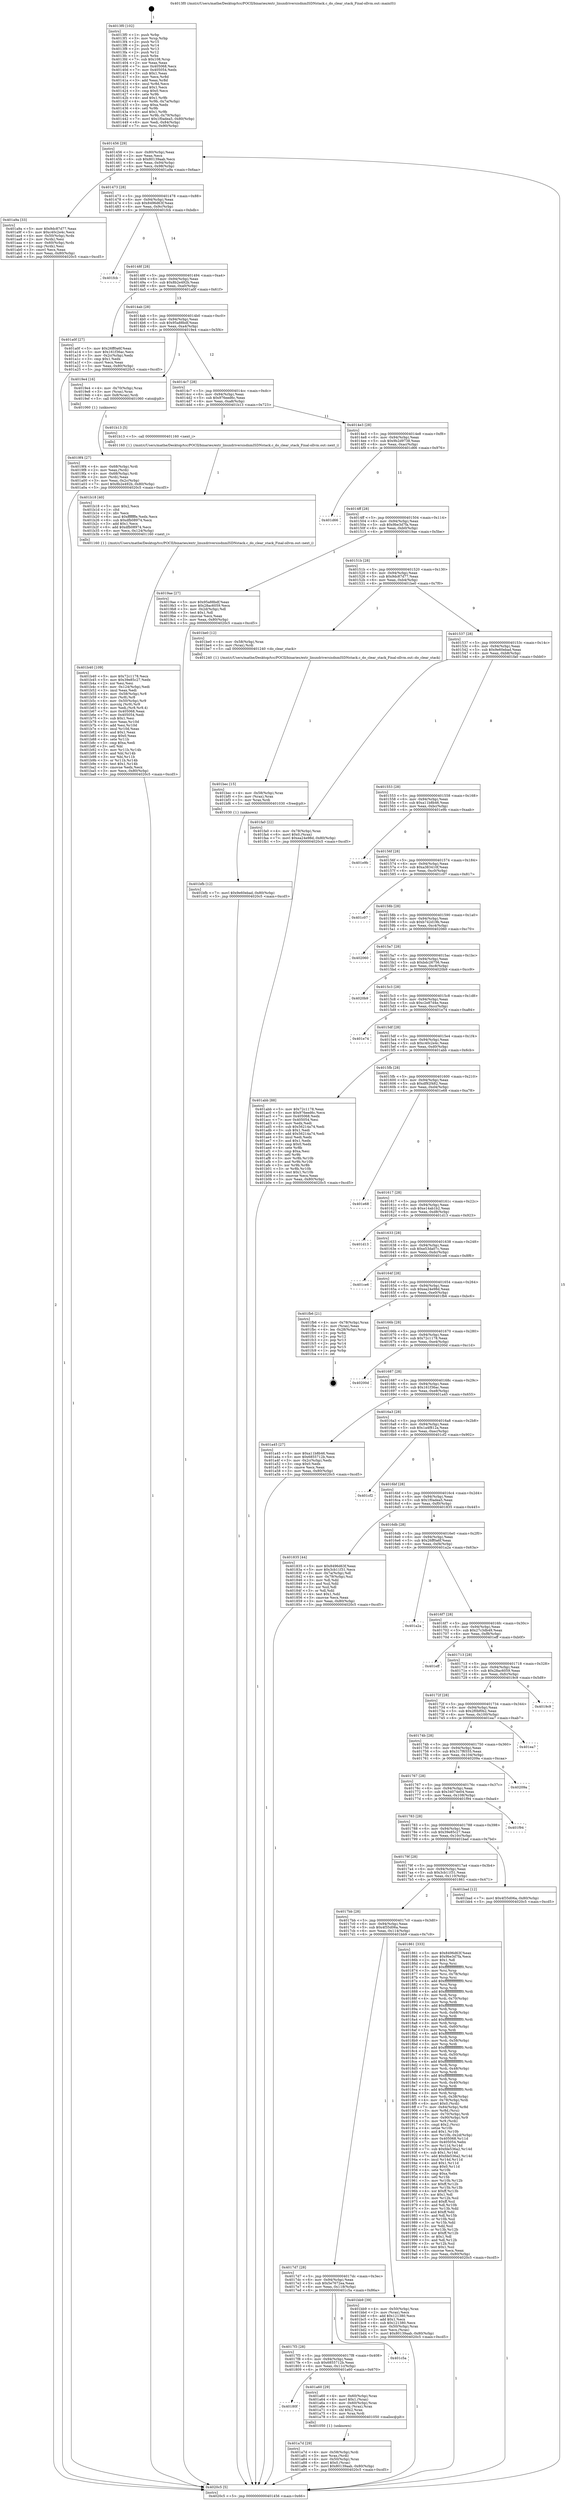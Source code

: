digraph "0x4013f0" {
  label = "0x4013f0 (/mnt/c/Users/mathe/Desktop/tcc/POCII/binaries/extr_linuxdriversisdnmISDNstack.c_do_clear_stack_Final-ollvm.out::main(0))"
  labelloc = "t"
  node[shape=record]

  Entry [label="",width=0.3,height=0.3,shape=circle,fillcolor=black,style=filled]
  "0x401456" [label="{
     0x401456 [29]\l
     | [instrs]\l
     &nbsp;&nbsp;0x401456 \<+3\>: mov -0x80(%rbp),%eax\l
     &nbsp;&nbsp;0x401459 \<+2\>: mov %eax,%ecx\l
     &nbsp;&nbsp;0x40145b \<+6\>: sub $0x80139aab,%ecx\l
     &nbsp;&nbsp;0x401461 \<+6\>: mov %eax,-0x94(%rbp)\l
     &nbsp;&nbsp;0x401467 \<+6\>: mov %ecx,-0x98(%rbp)\l
     &nbsp;&nbsp;0x40146d \<+6\>: je 0000000000401a9a \<main+0x6aa\>\l
  }"]
  "0x401a9a" [label="{
     0x401a9a [33]\l
     | [instrs]\l
     &nbsp;&nbsp;0x401a9a \<+5\>: mov $0x9dc87d77,%eax\l
     &nbsp;&nbsp;0x401a9f \<+5\>: mov $0xc40c2e4c,%ecx\l
     &nbsp;&nbsp;0x401aa4 \<+4\>: mov -0x50(%rbp),%rdx\l
     &nbsp;&nbsp;0x401aa8 \<+2\>: mov (%rdx),%esi\l
     &nbsp;&nbsp;0x401aaa \<+4\>: mov -0x60(%rbp),%rdx\l
     &nbsp;&nbsp;0x401aae \<+2\>: cmp (%rdx),%esi\l
     &nbsp;&nbsp;0x401ab0 \<+3\>: cmovl %ecx,%eax\l
     &nbsp;&nbsp;0x401ab3 \<+3\>: mov %eax,-0x80(%rbp)\l
     &nbsp;&nbsp;0x401ab6 \<+5\>: jmp 00000000004020c5 \<main+0xcd5\>\l
  }"]
  "0x401473" [label="{
     0x401473 [28]\l
     | [instrs]\l
     &nbsp;&nbsp;0x401473 \<+5\>: jmp 0000000000401478 \<main+0x88\>\l
     &nbsp;&nbsp;0x401478 \<+6\>: mov -0x94(%rbp),%eax\l
     &nbsp;&nbsp;0x40147e \<+5\>: sub $0x8496d63f,%eax\l
     &nbsp;&nbsp;0x401483 \<+6\>: mov %eax,-0x9c(%rbp)\l
     &nbsp;&nbsp;0x401489 \<+6\>: je 0000000000401fcb \<main+0xbdb\>\l
  }"]
  Exit [label="",width=0.3,height=0.3,shape=circle,fillcolor=black,style=filled,peripheries=2]
  "0x401fcb" [label="{
     0x401fcb\l
  }", style=dashed]
  "0x40148f" [label="{
     0x40148f [28]\l
     | [instrs]\l
     &nbsp;&nbsp;0x40148f \<+5\>: jmp 0000000000401494 \<main+0xa4\>\l
     &nbsp;&nbsp;0x401494 \<+6\>: mov -0x94(%rbp),%eax\l
     &nbsp;&nbsp;0x40149a \<+5\>: sub $0x8b2e492b,%eax\l
     &nbsp;&nbsp;0x40149f \<+6\>: mov %eax,-0xa0(%rbp)\l
     &nbsp;&nbsp;0x4014a5 \<+6\>: je 0000000000401a0f \<main+0x61f\>\l
  }"]
  "0x401bfb" [label="{
     0x401bfb [12]\l
     | [instrs]\l
     &nbsp;&nbsp;0x401bfb \<+7\>: movl $0x9e60ebad,-0x80(%rbp)\l
     &nbsp;&nbsp;0x401c02 \<+5\>: jmp 00000000004020c5 \<main+0xcd5\>\l
  }"]
  "0x401a0f" [label="{
     0x401a0f [27]\l
     | [instrs]\l
     &nbsp;&nbsp;0x401a0f \<+5\>: mov $0x26ff0a6f,%eax\l
     &nbsp;&nbsp;0x401a14 \<+5\>: mov $0x161f36ac,%ecx\l
     &nbsp;&nbsp;0x401a19 \<+3\>: mov -0x2c(%rbp),%edx\l
     &nbsp;&nbsp;0x401a1c \<+3\>: cmp $0x1,%edx\l
     &nbsp;&nbsp;0x401a1f \<+3\>: cmovl %ecx,%eax\l
     &nbsp;&nbsp;0x401a22 \<+3\>: mov %eax,-0x80(%rbp)\l
     &nbsp;&nbsp;0x401a25 \<+5\>: jmp 00000000004020c5 \<main+0xcd5\>\l
  }"]
  "0x4014ab" [label="{
     0x4014ab [28]\l
     | [instrs]\l
     &nbsp;&nbsp;0x4014ab \<+5\>: jmp 00000000004014b0 \<main+0xc0\>\l
     &nbsp;&nbsp;0x4014b0 \<+6\>: mov -0x94(%rbp),%eax\l
     &nbsp;&nbsp;0x4014b6 \<+5\>: sub $0x95a88bdf,%eax\l
     &nbsp;&nbsp;0x4014bb \<+6\>: mov %eax,-0xa4(%rbp)\l
     &nbsp;&nbsp;0x4014c1 \<+6\>: je 00000000004019e4 \<main+0x5f4\>\l
  }"]
  "0x401bec" [label="{
     0x401bec [15]\l
     | [instrs]\l
     &nbsp;&nbsp;0x401bec \<+4\>: mov -0x58(%rbp),%rax\l
     &nbsp;&nbsp;0x401bf0 \<+3\>: mov (%rax),%rax\l
     &nbsp;&nbsp;0x401bf3 \<+3\>: mov %rax,%rdi\l
     &nbsp;&nbsp;0x401bf6 \<+5\>: call 0000000000401030 \<free@plt\>\l
     | [calls]\l
     &nbsp;&nbsp;0x401030 \{1\} (unknown)\l
  }"]
  "0x4019e4" [label="{
     0x4019e4 [16]\l
     | [instrs]\l
     &nbsp;&nbsp;0x4019e4 \<+4\>: mov -0x70(%rbp),%rax\l
     &nbsp;&nbsp;0x4019e8 \<+3\>: mov (%rax),%rax\l
     &nbsp;&nbsp;0x4019eb \<+4\>: mov 0x8(%rax),%rdi\l
     &nbsp;&nbsp;0x4019ef \<+5\>: call 0000000000401060 \<atoi@plt\>\l
     | [calls]\l
     &nbsp;&nbsp;0x401060 \{1\} (unknown)\l
  }"]
  "0x4014c7" [label="{
     0x4014c7 [28]\l
     | [instrs]\l
     &nbsp;&nbsp;0x4014c7 \<+5\>: jmp 00000000004014cc \<main+0xdc\>\l
     &nbsp;&nbsp;0x4014cc \<+6\>: mov -0x94(%rbp),%eax\l
     &nbsp;&nbsp;0x4014d2 \<+5\>: sub $0x976eed6c,%eax\l
     &nbsp;&nbsp;0x4014d7 \<+6\>: mov %eax,-0xa8(%rbp)\l
     &nbsp;&nbsp;0x4014dd \<+6\>: je 0000000000401b13 \<main+0x723\>\l
  }"]
  "0x401b40" [label="{
     0x401b40 [109]\l
     | [instrs]\l
     &nbsp;&nbsp;0x401b40 \<+5\>: mov $0x72c1178,%ecx\l
     &nbsp;&nbsp;0x401b45 \<+5\>: mov $0x39e85c27,%edx\l
     &nbsp;&nbsp;0x401b4a \<+2\>: xor %esi,%esi\l
     &nbsp;&nbsp;0x401b4c \<+6\>: mov -0x124(%rbp),%edi\l
     &nbsp;&nbsp;0x401b52 \<+3\>: imul %eax,%edi\l
     &nbsp;&nbsp;0x401b55 \<+4\>: mov -0x58(%rbp),%r8\l
     &nbsp;&nbsp;0x401b59 \<+3\>: mov (%r8),%r8\l
     &nbsp;&nbsp;0x401b5c \<+4\>: mov -0x50(%rbp),%r9\l
     &nbsp;&nbsp;0x401b60 \<+3\>: movslq (%r9),%r9\l
     &nbsp;&nbsp;0x401b63 \<+4\>: mov %edi,(%r8,%r9,4)\l
     &nbsp;&nbsp;0x401b67 \<+7\>: mov 0x405068,%eax\l
     &nbsp;&nbsp;0x401b6e \<+7\>: mov 0x405054,%edi\l
     &nbsp;&nbsp;0x401b75 \<+3\>: sub $0x1,%esi\l
     &nbsp;&nbsp;0x401b78 \<+3\>: mov %eax,%r10d\l
     &nbsp;&nbsp;0x401b7b \<+3\>: add %esi,%r10d\l
     &nbsp;&nbsp;0x401b7e \<+4\>: imul %r10d,%eax\l
     &nbsp;&nbsp;0x401b82 \<+3\>: and $0x1,%eax\l
     &nbsp;&nbsp;0x401b85 \<+3\>: cmp $0x0,%eax\l
     &nbsp;&nbsp;0x401b88 \<+4\>: sete %r11b\l
     &nbsp;&nbsp;0x401b8c \<+3\>: cmp $0xa,%edi\l
     &nbsp;&nbsp;0x401b8f \<+3\>: setl %bl\l
     &nbsp;&nbsp;0x401b92 \<+3\>: mov %r11b,%r14b\l
     &nbsp;&nbsp;0x401b95 \<+3\>: and %bl,%r14b\l
     &nbsp;&nbsp;0x401b98 \<+3\>: xor %bl,%r11b\l
     &nbsp;&nbsp;0x401b9b \<+3\>: or %r11b,%r14b\l
     &nbsp;&nbsp;0x401b9e \<+4\>: test $0x1,%r14b\l
     &nbsp;&nbsp;0x401ba2 \<+3\>: cmovne %edx,%ecx\l
     &nbsp;&nbsp;0x401ba5 \<+3\>: mov %ecx,-0x80(%rbp)\l
     &nbsp;&nbsp;0x401ba8 \<+5\>: jmp 00000000004020c5 \<main+0xcd5\>\l
  }"]
  "0x401b13" [label="{
     0x401b13 [5]\l
     | [instrs]\l
     &nbsp;&nbsp;0x401b13 \<+5\>: call 0000000000401160 \<next_i\>\l
     | [calls]\l
     &nbsp;&nbsp;0x401160 \{1\} (/mnt/c/Users/mathe/Desktop/tcc/POCII/binaries/extr_linuxdriversisdnmISDNstack.c_do_clear_stack_Final-ollvm.out::next_i)\l
  }"]
  "0x4014e3" [label="{
     0x4014e3 [28]\l
     | [instrs]\l
     &nbsp;&nbsp;0x4014e3 \<+5\>: jmp 00000000004014e8 \<main+0xf8\>\l
     &nbsp;&nbsp;0x4014e8 \<+6\>: mov -0x94(%rbp),%eax\l
     &nbsp;&nbsp;0x4014ee \<+5\>: sub $0x9b2d9738,%eax\l
     &nbsp;&nbsp;0x4014f3 \<+6\>: mov %eax,-0xac(%rbp)\l
     &nbsp;&nbsp;0x4014f9 \<+6\>: je 0000000000401d66 \<main+0x976\>\l
  }"]
  "0x401b18" [label="{
     0x401b18 [40]\l
     | [instrs]\l
     &nbsp;&nbsp;0x401b18 \<+5\>: mov $0x2,%ecx\l
     &nbsp;&nbsp;0x401b1d \<+1\>: cltd\l
     &nbsp;&nbsp;0x401b1e \<+2\>: idiv %ecx\l
     &nbsp;&nbsp;0x401b20 \<+6\>: imul $0xfffffffe,%edx,%ecx\l
     &nbsp;&nbsp;0x401b26 \<+6\>: sub $0xdfb08974,%ecx\l
     &nbsp;&nbsp;0x401b2c \<+3\>: add $0x1,%ecx\l
     &nbsp;&nbsp;0x401b2f \<+6\>: add $0xdfb08974,%ecx\l
     &nbsp;&nbsp;0x401b35 \<+6\>: mov %ecx,-0x124(%rbp)\l
     &nbsp;&nbsp;0x401b3b \<+5\>: call 0000000000401160 \<next_i\>\l
     | [calls]\l
     &nbsp;&nbsp;0x401160 \{1\} (/mnt/c/Users/mathe/Desktop/tcc/POCII/binaries/extr_linuxdriversisdnmISDNstack.c_do_clear_stack_Final-ollvm.out::next_i)\l
  }"]
  "0x401d66" [label="{
     0x401d66\l
  }", style=dashed]
  "0x4014ff" [label="{
     0x4014ff [28]\l
     | [instrs]\l
     &nbsp;&nbsp;0x4014ff \<+5\>: jmp 0000000000401504 \<main+0x114\>\l
     &nbsp;&nbsp;0x401504 \<+6\>: mov -0x94(%rbp),%eax\l
     &nbsp;&nbsp;0x40150a \<+5\>: sub $0x9be3d7fa,%eax\l
     &nbsp;&nbsp;0x40150f \<+6\>: mov %eax,-0xb0(%rbp)\l
     &nbsp;&nbsp;0x401515 \<+6\>: je 00000000004019ae \<main+0x5be\>\l
  }"]
  "0x401a7d" [label="{
     0x401a7d [29]\l
     | [instrs]\l
     &nbsp;&nbsp;0x401a7d \<+4\>: mov -0x58(%rbp),%rdi\l
     &nbsp;&nbsp;0x401a81 \<+3\>: mov %rax,(%rdi)\l
     &nbsp;&nbsp;0x401a84 \<+4\>: mov -0x50(%rbp),%rax\l
     &nbsp;&nbsp;0x401a88 \<+6\>: movl $0x0,(%rax)\l
     &nbsp;&nbsp;0x401a8e \<+7\>: movl $0x80139aab,-0x80(%rbp)\l
     &nbsp;&nbsp;0x401a95 \<+5\>: jmp 00000000004020c5 \<main+0xcd5\>\l
  }"]
  "0x4019ae" [label="{
     0x4019ae [27]\l
     | [instrs]\l
     &nbsp;&nbsp;0x4019ae \<+5\>: mov $0x95a88bdf,%eax\l
     &nbsp;&nbsp;0x4019b3 \<+5\>: mov $0x28ac6059,%ecx\l
     &nbsp;&nbsp;0x4019b8 \<+3\>: mov -0x2d(%rbp),%dl\l
     &nbsp;&nbsp;0x4019bb \<+3\>: test $0x1,%dl\l
     &nbsp;&nbsp;0x4019be \<+3\>: cmovne %ecx,%eax\l
     &nbsp;&nbsp;0x4019c1 \<+3\>: mov %eax,-0x80(%rbp)\l
     &nbsp;&nbsp;0x4019c4 \<+5\>: jmp 00000000004020c5 \<main+0xcd5\>\l
  }"]
  "0x40151b" [label="{
     0x40151b [28]\l
     | [instrs]\l
     &nbsp;&nbsp;0x40151b \<+5\>: jmp 0000000000401520 \<main+0x130\>\l
     &nbsp;&nbsp;0x401520 \<+6\>: mov -0x94(%rbp),%eax\l
     &nbsp;&nbsp;0x401526 \<+5\>: sub $0x9dc87d77,%eax\l
     &nbsp;&nbsp;0x40152b \<+6\>: mov %eax,-0xb4(%rbp)\l
     &nbsp;&nbsp;0x401531 \<+6\>: je 0000000000401be0 \<main+0x7f0\>\l
  }"]
  "0x40180f" [label="{
     0x40180f\l
  }", style=dashed]
  "0x401be0" [label="{
     0x401be0 [12]\l
     | [instrs]\l
     &nbsp;&nbsp;0x401be0 \<+4\>: mov -0x58(%rbp),%rax\l
     &nbsp;&nbsp;0x401be4 \<+3\>: mov (%rax),%rdi\l
     &nbsp;&nbsp;0x401be7 \<+5\>: call 0000000000401240 \<do_clear_stack\>\l
     | [calls]\l
     &nbsp;&nbsp;0x401240 \{1\} (/mnt/c/Users/mathe/Desktop/tcc/POCII/binaries/extr_linuxdriversisdnmISDNstack.c_do_clear_stack_Final-ollvm.out::do_clear_stack)\l
  }"]
  "0x401537" [label="{
     0x401537 [28]\l
     | [instrs]\l
     &nbsp;&nbsp;0x401537 \<+5\>: jmp 000000000040153c \<main+0x14c\>\l
     &nbsp;&nbsp;0x40153c \<+6\>: mov -0x94(%rbp),%eax\l
     &nbsp;&nbsp;0x401542 \<+5\>: sub $0x9e60ebad,%eax\l
     &nbsp;&nbsp;0x401547 \<+6\>: mov %eax,-0xb8(%rbp)\l
     &nbsp;&nbsp;0x40154d \<+6\>: je 0000000000401fa0 \<main+0xbb0\>\l
  }"]
  "0x401a60" [label="{
     0x401a60 [29]\l
     | [instrs]\l
     &nbsp;&nbsp;0x401a60 \<+4\>: mov -0x60(%rbp),%rax\l
     &nbsp;&nbsp;0x401a64 \<+6\>: movl $0x1,(%rax)\l
     &nbsp;&nbsp;0x401a6a \<+4\>: mov -0x60(%rbp),%rax\l
     &nbsp;&nbsp;0x401a6e \<+3\>: movslq (%rax),%rax\l
     &nbsp;&nbsp;0x401a71 \<+4\>: shl $0x2,%rax\l
     &nbsp;&nbsp;0x401a75 \<+3\>: mov %rax,%rdi\l
     &nbsp;&nbsp;0x401a78 \<+5\>: call 0000000000401050 \<malloc@plt\>\l
     | [calls]\l
     &nbsp;&nbsp;0x401050 \{1\} (unknown)\l
  }"]
  "0x401fa0" [label="{
     0x401fa0 [22]\l
     | [instrs]\l
     &nbsp;&nbsp;0x401fa0 \<+4\>: mov -0x78(%rbp),%rax\l
     &nbsp;&nbsp;0x401fa4 \<+6\>: movl $0x0,(%rax)\l
     &nbsp;&nbsp;0x401faa \<+7\>: movl $0xea24e98d,-0x80(%rbp)\l
     &nbsp;&nbsp;0x401fb1 \<+5\>: jmp 00000000004020c5 \<main+0xcd5\>\l
  }"]
  "0x401553" [label="{
     0x401553 [28]\l
     | [instrs]\l
     &nbsp;&nbsp;0x401553 \<+5\>: jmp 0000000000401558 \<main+0x168\>\l
     &nbsp;&nbsp;0x401558 \<+6\>: mov -0x94(%rbp),%eax\l
     &nbsp;&nbsp;0x40155e \<+5\>: sub $0xa11b8b46,%eax\l
     &nbsp;&nbsp;0x401563 \<+6\>: mov %eax,-0xbc(%rbp)\l
     &nbsp;&nbsp;0x401569 \<+6\>: je 0000000000401e9b \<main+0xaab\>\l
  }"]
  "0x4017f3" [label="{
     0x4017f3 [28]\l
     | [instrs]\l
     &nbsp;&nbsp;0x4017f3 \<+5\>: jmp 00000000004017f8 \<main+0x408\>\l
     &nbsp;&nbsp;0x4017f8 \<+6\>: mov -0x94(%rbp),%eax\l
     &nbsp;&nbsp;0x4017fe \<+5\>: sub $0x6855712b,%eax\l
     &nbsp;&nbsp;0x401803 \<+6\>: mov %eax,-0x11c(%rbp)\l
     &nbsp;&nbsp;0x401809 \<+6\>: je 0000000000401a60 \<main+0x670\>\l
  }"]
  "0x401e9b" [label="{
     0x401e9b\l
  }", style=dashed]
  "0x40156f" [label="{
     0x40156f [28]\l
     | [instrs]\l
     &nbsp;&nbsp;0x40156f \<+5\>: jmp 0000000000401574 \<main+0x184\>\l
     &nbsp;&nbsp;0x401574 \<+6\>: mov -0x94(%rbp),%eax\l
     &nbsp;&nbsp;0x40157a \<+5\>: sub $0xa383410f,%eax\l
     &nbsp;&nbsp;0x40157f \<+6\>: mov %eax,-0xc0(%rbp)\l
     &nbsp;&nbsp;0x401585 \<+6\>: je 0000000000401c07 \<main+0x817\>\l
  }"]
  "0x401c5a" [label="{
     0x401c5a\l
  }", style=dashed]
  "0x401c07" [label="{
     0x401c07\l
  }", style=dashed]
  "0x40158b" [label="{
     0x40158b [28]\l
     | [instrs]\l
     &nbsp;&nbsp;0x40158b \<+5\>: jmp 0000000000401590 \<main+0x1a0\>\l
     &nbsp;&nbsp;0x401590 \<+6\>: mov -0x94(%rbp),%eax\l
     &nbsp;&nbsp;0x401596 \<+5\>: sub $0xb742d19b,%eax\l
     &nbsp;&nbsp;0x40159b \<+6\>: mov %eax,-0xc4(%rbp)\l
     &nbsp;&nbsp;0x4015a1 \<+6\>: je 0000000000402060 \<main+0xc70\>\l
  }"]
  "0x4017d7" [label="{
     0x4017d7 [28]\l
     | [instrs]\l
     &nbsp;&nbsp;0x4017d7 \<+5\>: jmp 00000000004017dc \<main+0x3ec\>\l
     &nbsp;&nbsp;0x4017dc \<+6\>: mov -0x94(%rbp),%eax\l
     &nbsp;&nbsp;0x4017e2 \<+5\>: sub $0x5e7672ea,%eax\l
     &nbsp;&nbsp;0x4017e7 \<+6\>: mov %eax,-0x118(%rbp)\l
     &nbsp;&nbsp;0x4017ed \<+6\>: je 0000000000401c5a \<main+0x86a\>\l
  }"]
  "0x402060" [label="{
     0x402060\l
  }", style=dashed]
  "0x4015a7" [label="{
     0x4015a7 [28]\l
     | [instrs]\l
     &nbsp;&nbsp;0x4015a7 \<+5\>: jmp 00000000004015ac \<main+0x1bc\>\l
     &nbsp;&nbsp;0x4015ac \<+6\>: mov -0x94(%rbp),%eax\l
     &nbsp;&nbsp;0x4015b2 \<+5\>: sub $0xbdc26756,%eax\l
     &nbsp;&nbsp;0x4015b7 \<+6\>: mov %eax,-0xc8(%rbp)\l
     &nbsp;&nbsp;0x4015bd \<+6\>: je 00000000004020b9 \<main+0xcc9\>\l
  }"]
  "0x401bb9" [label="{
     0x401bb9 [39]\l
     | [instrs]\l
     &nbsp;&nbsp;0x401bb9 \<+4\>: mov -0x50(%rbp),%rax\l
     &nbsp;&nbsp;0x401bbd \<+2\>: mov (%rax),%ecx\l
     &nbsp;&nbsp;0x401bbf \<+6\>: add $0x121380,%ecx\l
     &nbsp;&nbsp;0x401bc5 \<+3\>: add $0x1,%ecx\l
     &nbsp;&nbsp;0x401bc8 \<+6\>: sub $0x121380,%ecx\l
     &nbsp;&nbsp;0x401bce \<+4\>: mov -0x50(%rbp),%rax\l
     &nbsp;&nbsp;0x401bd2 \<+2\>: mov %ecx,(%rax)\l
     &nbsp;&nbsp;0x401bd4 \<+7\>: movl $0x80139aab,-0x80(%rbp)\l
     &nbsp;&nbsp;0x401bdb \<+5\>: jmp 00000000004020c5 \<main+0xcd5\>\l
  }"]
  "0x4020b9" [label="{
     0x4020b9\l
  }", style=dashed]
  "0x4015c3" [label="{
     0x4015c3 [28]\l
     | [instrs]\l
     &nbsp;&nbsp;0x4015c3 \<+5\>: jmp 00000000004015c8 \<main+0x1d8\>\l
     &nbsp;&nbsp;0x4015c8 \<+6\>: mov -0x94(%rbp),%eax\l
     &nbsp;&nbsp;0x4015ce \<+5\>: sub $0xc2e87d4e,%eax\l
     &nbsp;&nbsp;0x4015d3 \<+6\>: mov %eax,-0xcc(%rbp)\l
     &nbsp;&nbsp;0x4015d9 \<+6\>: je 0000000000401e74 \<main+0xa84\>\l
  }"]
  "0x4019f4" [label="{
     0x4019f4 [27]\l
     | [instrs]\l
     &nbsp;&nbsp;0x4019f4 \<+4\>: mov -0x68(%rbp),%rdi\l
     &nbsp;&nbsp;0x4019f8 \<+2\>: mov %eax,(%rdi)\l
     &nbsp;&nbsp;0x4019fa \<+4\>: mov -0x68(%rbp),%rdi\l
     &nbsp;&nbsp;0x4019fe \<+2\>: mov (%rdi),%eax\l
     &nbsp;&nbsp;0x401a00 \<+3\>: mov %eax,-0x2c(%rbp)\l
     &nbsp;&nbsp;0x401a03 \<+7\>: movl $0x8b2e492b,-0x80(%rbp)\l
     &nbsp;&nbsp;0x401a0a \<+5\>: jmp 00000000004020c5 \<main+0xcd5\>\l
  }"]
  "0x401e74" [label="{
     0x401e74\l
  }", style=dashed]
  "0x4015df" [label="{
     0x4015df [28]\l
     | [instrs]\l
     &nbsp;&nbsp;0x4015df \<+5\>: jmp 00000000004015e4 \<main+0x1f4\>\l
     &nbsp;&nbsp;0x4015e4 \<+6\>: mov -0x94(%rbp),%eax\l
     &nbsp;&nbsp;0x4015ea \<+5\>: sub $0xc40c2e4c,%eax\l
     &nbsp;&nbsp;0x4015ef \<+6\>: mov %eax,-0xd0(%rbp)\l
     &nbsp;&nbsp;0x4015f5 \<+6\>: je 0000000000401abb \<main+0x6cb\>\l
  }"]
  "0x4017bb" [label="{
     0x4017bb [28]\l
     | [instrs]\l
     &nbsp;&nbsp;0x4017bb \<+5\>: jmp 00000000004017c0 \<main+0x3d0\>\l
     &nbsp;&nbsp;0x4017c0 \<+6\>: mov -0x94(%rbp),%eax\l
     &nbsp;&nbsp;0x4017c6 \<+5\>: sub $0x4f35d06a,%eax\l
     &nbsp;&nbsp;0x4017cb \<+6\>: mov %eax,-0x114(%rbp)\l
     &nbsp;&nbsp;0x4017d1 \<+6\>: je 0000000000401bb9 \<main+0x7c9\>\l
  }"]
  "0x401abb" [label="{
     0x401abb [88]\l
     | [instrs]\l
     &nbsp;&nbsp;0x401abb \<+5\>: mov $0x72c1178,%eax\l
     &nbsp;&nbsp;0x401ac0 \<+5\>: mov $0x976eed6c,%ecx\l
     &nbsp;&nbsp;0x401ac5 \<+7\>: mov 0x405068,%edx\l
     &nbsp;&nbsp;0x401acc \<+7\>: mov 0x405054,%esi\l
     &nbsp;&nbsp;0x401ad3 \<+2\>: mov %edx,%edi\l
     &nbsp;&nbsp;0x401ad5 \<+6\>: sub $0x56214a74,%edi\l
     &nbsp;&nbsp;0x401adb \<+3\>: sub $0x1,%edi\l
     &nbsp;&nbsp;0x401ade \<+6\>: add $0x56214a74,%edi\l
     &nbsp;&nbsp;0x401ae4 \<+3\>: imul %edi,%edx\l
     &nbsp;&nbsp;0x401ae7 \<+3\>: and $0x1,%edx\l
     &nbsp;&nbsp;0x401aea \<+3\>: cmp $0x0,%edx\l
     &nbsp;&nbsp;0x401aed \<+4\>: sete %r8b\l
     &nbsp;&nbsp;0x401af1 \<+3\>: cmp $0xa,%esi\l
     &nbsp;&nbsp;0x401af4 \<+4\>: setl %r9b\l
     &nbsp;&nbsp;0x401af8 \<+3\>: mov %r8b,%r10b\l
     &nbsp;&nbsp;0x401afb \<+3\>: and %r9b,%r10b\l
     &nbsp;&nbsp;0x401afe \<+3\>: xor %r9b,%r8b\l
     &nbsp;&nbsp;0x401b01 \<+3\>: or %r8b,%r10b\l
     &nbsp;&nbsp;0x401b04 \<+4\>: test $0x1,%r10b\l
     &nbsp;&nbsp;0x401b08 \<+3\>: cmovne %ecx,%eax\l
     &nbsp;&nbsp;0x401b0b \<+3\>: mov %eax,-0x80(%rbp)\l
     &nbsp;&nbsp;0x401b0e \<+5\>: jmp 00000000004020c5 \<main+0xcd5\>\l
  }"]
  "0x4015fb" [label="{
     0x4015fb [28]\l
     | [instrs]\l
     &nbsp;&nbsp;0x4015fb \<+5\>: jmp 0000000000401600 \<main+0x210\>\l
     &nbsp;&nbsp;0x401600 \<+6\>: mov -0x94(%rbp),%eax\l
     &nbsp;&nbsp;0x401606 \<+5\>: sub $0xdf92f482,%eax\l
     &nbsp;&nbsp;0x40160b \<+6\>: mov %eax,-0xd4(%rbp)\l
     &nbsp;&nbsp;0x401611 \<+6\>: je 0000000000401e68 \<main+0xa78\>\l
  }"]
  "0x401861" [label="{
     0x401861 [333]\l
     | [instrs]\l
     &nbsp;&nbsp;0x401861 \<+5\>: mov $0x8496d63f,%eax\l
     &nbsp;&nbsp;0x401866 \<+5\>: mov $0x9be3d7fa,%ecx\l
     &nbsp;&nbsp;0x40186b \<+2\>: mov $0x1,%dl\l
     &nbsp;&nbsp;0x40186d \<+3\>: mov %rsp,%rsi\l
     &nbsp;&nbsp;0x401870 \<+4\>: add $0xfffffffffffffff0,%rsi\l
     &nbsp;&nbsp;0x401874 \<+3\>: mov %rsi,%rsp\l
     &nbsp;&nbsp;0x401877 \<+4\>: mov %rsi,-0x78(%rbp)\l
     &nbsp;&nbsp;0x40187b \<+3\>: mov %rsp,%rsi\l
     &nbsp;&nbsp;0x40187e \<+4\>: add $0xfffffffffffffff0,%rsi\l
     &nbsp;&nbsp;0x401882 \<+3\>: mov %rsi,%rsp\l
     &nbsp;&nbsp;0x401885 \<+3\>: mov %rsp,%rdi\l
     &nbsp;&nbsp;0x401888 \<+4\>: add $0xfffffffffffffff0,%rdi\l
     &nbsp;&nbsp;0x40188c \<+3\>: mov %rdi,%rsp\l
     &nbsp;&nbsp;0x40188f \<+4\>: mov %rdi,-0x70(%rbp)\l
     &nbsp;&nbsp;0x401893 \<+3\>: mov %rsp,%rdi\l
     &nbsp;&nbsp;0x401896 \<+4\>: add $0xfffffffffffffff0,%rdi\l
     &nbsp;&nbsp;0x40189a \<+3\>: mov %rdi,%rsp\l
     &nbsp;&nbsp;0x40189d \<+4\>: mov %rdi,-0x68(%rbp)\l
     &nbsp;&nbsp;0x4018a1 \<+3\>: mov %rsp,%rdi\l
     &nbsp;&nbsp;0x4018a4 \<+4\>: add $0xfffffffffffffff0,%rdi\l
     &nbsp;&nbsp;0x4018a8 \<+3\>: mov %rdi,%rsp\l
     &nbsp;&nbsp;0x4018ab \<+4\>: mov %rdi,-0x60(%rbp)\l
     &nbsp;&nbsp;0x4018af \<+3\>: mov %rsp,%rdi\l
     &nbsp;&nbsp;0x4018b2 \<+4\>: add $0xfffffffffffffff0,%rdi\l
     &nbsp;&nbsp;0x4018b6 \<+3\>: mov %rdi,%rsp\l
     &nbsp;&nbsp;0x4018b9 \<+4\>: mov %rdi,-0x58(%rbp)\l
     &nbsp;&nbsp;0x4018bd \<+3\>: mov %rsp,%rdi\l
     &nbsp;&nbsp;0x4018c0 \<+4\>: add $0xfffffffffffffff0,%rdi\l
     &nbsp;&nbsp;0x4018c4 \<+3\>: mov %rdi,%rsp\l
     &nbsp;&nbsp;0x4018c7 \<+4\>: mov %rdi,-0x50(%rbp)\l
     &nbsp;&nbsp;0x4018cb \<+3\>: mov %rsp,%rdi\l
     &nbsp;&nbsp;0x4018ce \<+4\>: add $0xfffffffffffffff0,%rdi\l
     &nbsp;&nbsp;0x4018d2 \<+3\>: mov %rdi,%rsp\l
     &nbsp;&nbsp;0x4018d5 \<+4\>: mov %rdi,-0x48(%rbp)\l
     &nbsp;&nbsp;0x4018d9 \<+3\>: mov %rsp,%rdi\l
     &nbsp;&nbsp;0x4018dc \<+4\>: add $0xfffffffffffffff0,%rdi\l
     &nbsp;&nbsp;0x4018e0 \<+3\>: mov %rdi,%rsp\l
     &nbsp;&nbsp;0x4018e3 \<+4\>: mov %rdi,-0x40(%rbp)\l
     &nbsp;&nbsp;0x4018e7 \<+3\>: mov %rsp,%rdi\l
     &nbsp;&nbsp;0x4018ea \<+4\>: add $0xfffffffffffffff0,%rdi\l
     &nbsp;&nbsp;0x4018ee \<+3\>: mov %rdi,%rsp\l
     &nbsp;&nbsp;0x4018f1 \<+4\>: mov %rdi,-0x38(%rbp)\l
     &nbsp;&nbsp;0x4018f5 \<+4\>: mov -0x78(%rbp),%rdi\l
     &nbsp;&nbsp;0x4018f9 \<+6\>: movl $0x0,(%rdi)\l
     &nbsp;&nbsp;0x4018ff \<+7\>: mov -0x84(%rbp),%r8d\l
     &nbsp;&nbsp;0x401906 \<+3\>: mov %r8d,(%rsi)\l
     &nbsp;&nbsp;0x401909 \<+4\>: mov -0x70(%rbp),%rdi\l
     &nbsp;&nbsp;0x40190d \<+7\>: mov -0x90(%rbp),%r9\l
     &nbsp;&nbsp;0x401914 \<+3\>: mov %r9,(%rdi)\l
     &nbsp;&nbsp;0x401917 \<+3\>: cmpl $0x2,(%rsi)\l
     &nbsp;&nbsp;0x40191a \<+4\>: setne %r10b\l
     &nbsp;&nbsp;0x40191e \<+4\>: and $0x1,%r10b\l
     &nbsp;&nbsp;0x401922 \<+4\>: mov %r10b,-0x2d(%rbp)\l
     &nbsp;&nbsp;0x401926 \<+8\>: mov 0x405068,%r11d\l
     &nbsp;&nbsp;0x40192e \<+7\>: mov 0x405054,%ebx\l
     &nbsp;&nbsp;0x401935 \<+3\>: mov %r11d,%r14d\l
     &nbsp;&nbsp;0x401938 \<+7\>: sub $0xfde536a2,%r14d\l
     &nbsp;&nbsp;0x40193f \<+4\>: sub $0x1,%r14d\l
     &nbsp;&nbsp;0x401943 \<+7\>: add $0xfde536a2,%r14d\l
     &nbsp;&nbsp;0x40194a \<+4\>: imul %r14d,%r11d\l
     &nbsp;&nbsp;0x40194e \<+4\>: and $0x1,%r11d\l
     &nbsp;&nbsp;0x401952 \<+4\>: cmp $0x0,%r11d\l
     &nbsp;&nbsp;0x401956 \<+4\>: sete %r10b\l
     &nbsp;&nbsp;0x40195a \<+3\>: cmp $0xa,%ebx\l
     &nbsp;&nbsp;0x40195d \<+4\>: setl %r15b\l
     &nbsp;&nbsp;0x401961 \<+3\>: mov %r10b,%r12b\l
     &nbsp;&nbsp;0x401964 \<+4\>: xor $0xff,%r12b\l
     &nbsp;&nbsp;0x401968 \<+3\>: mov %r15b,%r13b\l
     &nbsp;&nbsp;0x40196b \<+4\>: xor $0xff,%r13b\l
     &nbsp;&nbsp;0x40196f \<+3\>: xor $0x1,%dl\l
     &nbsp;&nbsp;0x401972 \<+3\>: mov %r12b,%sil\l
     &nbsp;&nbsp;0x401975 \<+4\>: and $0xff,%sil\l
     &nbsp;&nbsp;0x401979 \<+3\>: and %dl,%r10b\l
     &nbsp;&nbsp;0x40197c \<+3\>: mov %r13b,%dil\l
     &nbsp;&nbsp;0x40197f \<+4\>: and $0xff,%dil\l
     &nbsp;&nbsp;0x401983 \<+3\>: and %dl,%r15b\l
     &nbsp;&nbsp;0x401986 \<+3\>: or %r10b,%sil\l
     &nbsp;&nbsp;0x401989 \<+3\>: or %r15b,%dil\l
     &nbsp;&nbsp;0x40198c \<+3\>: xor %dil,%sil\l
     &nbsp;&nbsp;0x40198f \<+3\>: or %r13b,%r12b\l
     &nbsp;&nbsp;0x401992 \<+4\>: xor $0xff,%r12b\l
     &nbsp;&nbsp;0x401996 \<+3\>: or $0x1,%dl\l
     &nbsp;&nbsp;0x401999 \<+3\>: and %dl,%r12b\l
     &nbsp;&nbsp;0x40199c \<+3\>: or %r12b,%sil\l
     &nbsp;&nbsp;0x40199f \<+4\>: test $0x1,%sil\l
     &nbsp;&nbsp;0x4019a3 \<+3\>: cmovne %ecx,%eax\l
     &nbsp;&nbsp;0x4019a6 \<+3\>: mov %eax,-0x80(%rbp)\l
     &nbsp;&nbsp;0x4019a9 \<+5\>: jmp 00000000004020c5 \<main+0xcd5\>\l
  }"]
  "0x401e68" [label="{
     0x401e68\l
  }", style=dashed]
  "0x401617" [label="{
     0x401617 [28]\l
     | [instrs]\l
     &nbsp;&nbsp;0x401617 \<+5\>: jmp 000000000040161c \<main+0x22c\>\l
     &nbsp;&nbsp;0x40161c \<+6\>: mov -0x94(%rbp),%eax\l
     &nbsp;&nbsp;0x401622 \<+5\>: sub $0xe14ab1b2,%eax\l
     &nbsp;&nbsp;0x401627 \<+6\>: mov %eax,-0xd8(%rbp)\l
     &nbsp;&nbsp;0x40162d \<+6\>: je 0000000000401d13 \<main+0x923\>\l
  }"]
  "0x40179f" [label="{
     0x40179f [28]\l
     | [instrs]\l
     &nbsp;&nbsp;0x40179f \<+5\>: jmp 00000000004017a4 \<main+0x3b4\>\l
     &nbsp;&nbsp;0x4017a4 \<+6\>: mov -0x94(%rbp),%eax\l
     &nbsp;&nbsp;0x4017aa \<+5\>: sub $0x3cb11f31,%eax\l
     &nbsp;&nbsp;0x4017af \<+6\>: mov %eax,-0x110(%rbp)\l
     &nbsp;&nbsp;0x4017b5 \<+6\>: je 0000000000401861 \<main+0x471\>\l
  }"]
  "0x401d13" [label="{
     0x401d13\l
  }", style=dashed]
  "0x401633" [label="{
     0x401633 [28]\l
     | [instrs]\l
     &nbsp;&nbsp;0x401633 \<+5\>: jmp 0000000000401638 \<main+0x248\>\l
     &nbsp;&nbsp;0x401638 \<+6\>: mov -0x94(%rbp),%eax\l
     &nbsp;&nbsp;0x40163e \<+5\>: sub $0xe53da07c,%eax\l
     &nbsp;&nbsp;0x401643 \<+6\>: mov %eax,-0xdc(%rbp)\l
     &nbsp;&nbsp;0x401649 \<+6\>: je 0000000000401ce6 \<main+0x8f6\>\l
  }"]
  "0x401bad" [label="{
     0x401bad [12]\l
     | [instrs]\l
     &nbsp;&nbsp;0x401bad \<+7\>: movl $0x4f35d06a,-0x80(%rbp)\l
     &nbsp;&nbsp;0x401bb4 \<+5\>: jmp 00000000004020c5 \<main+0xcd5\>\l
  }"]
  "0x401ce6" [label="{
     0x401ce6\l
  }", style=dashed]
  "0x40164f" [label="{
     0x40164f [28]\l
     | [instrs]\l
     &nbsp;&nbsp;0x40164f \<+5\>: jmp 0000000000401654 \<main+0x264\>\l
     &nbsp;&nbsp;0x401654 \<+6\>: mov -0x94(%rbp),%eax\l
     &nbsp;&nbsp;0x40165a \<+5\>: sub $0xea24e98d,%eax\l
     &nbsp;&nbsp;0x40165f \<+6\>: mov %eax,-0xe0(%rbp)\l
     &nbsp;&nbsp;0x401665 \<+6\>: je 0000000000401fb6 \<main+0xbc6\>\l
  }"]
  "0x401783" [label="{
     0x401783 [28]\l
     | [instrs]\l
     &nbsp;&nbsp;0x401783 \<+5\>: jmp 0000000000401788 \<main+0x398\>\l
     &nbsp;&nbsp;0x401788 \<+6\>: mov -0x94(%rbp),%eax\l
     &nbsp;&nbsp;0x40178e \<+5\>: sub $0x39e85c27,%eax\l
     &nbsp;&nbsp;0x401793 \<+6\>: mov %eax,-0x10c(%rbp)\l
     &nbsp;&nbsp;0x401799 \<+6\>: je 0000000000401bad \<main+0x7bd\>\l
  }"]
  "0x401fb6" [label="{
     0x401fb6 [21]\l
     | [instrs]\l
     &nbsp;&nbsp;0x401fb6 \<+4\>: mov -0x78(%rbp),%rax\l
     &nbsp;&nbsp;0x401fba \<+2\>: mov (%rax),%eax\l
     &nbsp;&nbsp;0x401fbc \<+4\>: lea -0x28(%rbp),%rsp\l
     &nbsp;&nbsp;0x401fc0 \<+1\>: pop %rbx\l
     &nbsp;&nbsp;0x401fc1 \<+2\>: pop %r12\l
     &nbsp;&nbsp;0x401fc3 \<+2\>: pop %r13\l
     &nbsp;&nbsp;0x401fc5 \<+2\>: pop %r14\l
     &nbsp;&nbsp;0x401fc7 \<+2\>: pop %r15\l
     &nbsp;&nbsp;0x401fc9 \<+1\>: pop %rbp\l
     &nbsp;&nbsp;0x401fca \<+1\>: ret\l
  }"]
  "0x40166b" [label="{
     0x40166b [28]\l
     | [instrs]\l
     &nbsp;&nbsp;0x40166b \<+5\>: jmp 0000000000401670 \<main+0x280\>\l
     &nbsp;&nbsp;0x401670 \<+6\>: mov -0x94(%rbp),%eax\l
     &nbsp;&nbsp;0x401676 \<+5\>: sub $0x72c1178,%eax\l
     &nbsp;&nbsp;0x40167b \<+6\>: mov %eax,-0xe4(%rbp)\l
     &nbsp;&nbsp;0x401681 \<+6\>: je 000000000040200d \<main+0xc1d\>\l
  }"]
  "0x401f94" [label="{
     0x401f94\l
  }", style=dashed]
  "0x40200d" [label="{
     0x40200d\l
  }", style=dashed]
  "0x401687" [label="{
     0x401687 [28]\l
     | [instrs]\l
     &nbsp;&nbsp;0x401687 \<+5\>: jmp 000000000040168c \<main+0x29c\>\l
     &nbsp;&nbsp;0x40168c \<+6\>: mov -0x94(%rbp),%eax\l
     &nbsp;&nbsp;0x401692 \<+5\>: sub $0x161f36ac,%eax\l
     &nbsp;&nbsp;0x401697 \<+6\>: mov %eax,-0xe8(%rbp)\l
     &nbsp;&nbsp;0x40169d \<+6\>: je 0000000000401a45 \<main+0x655\>\l
  }"]
  "0x401767" [label="{
     0x401767 [28]\l
     | [instrs]\l
     &nbsp;&nbsp;0x401767 \<+5\>: jmp 000000000040176c \<main+0x37c\>\l
     &nbsp;&nbsp;0x40176c \<+6\>: mov -0x94(%rbp),%eax\l
     &nbsp;&nbsp;0x401772 \<+5\>: sub $0x34074e04,%eax\l
     &nbsp;&nbsp;0x401777 \<+6\>: mov %eax,-0x108(%rbp)\l
     &nbsp;&nbsp;0x40177d \<+6\>: je 0000000000401f94 \<main+0xba4\>\l
  }"]
  "0x401a45" [label="{
     0x401a45 [27]\l
     | [instrs]\l
     &nbsp;&nbsp;0x401a45 \<+5\>: mov $0xa11b8b46,%eax\l
     &nbsp;&nbsp;0x401a4a \<+5\>: mov $0x6855712b,%ecx\l
     &nbsp;&nbsp;0x401a4f \<+3\>: mov -0x2c(%rbp),%edx\l
     &nbsp;&nbsp;0x401a52 \<+3\>: cmp $0x0,%edx\l
     &nbsp;&nbsp;0x401a55 \<+3\>: cmove %ecx,%eax\l
     &nbsp;&nbsp;0x401a58 \<+3\>: mov %eax,-0x80(%rbp)\l
     &nbsp;&nbsp;0x401a5b \<+5\>: jmp 00000000004020c5 \<main+0xcd5\>\l
  }"]
  "0x4016a3" [label="{
     0x4016a3 [28]\l
     | [instrs]\l
     &nbsp;&nbsp;0x4016a3 \<+5\>: jmp 00000000004016a8 \<main+0x2b8\>\l
     &nbsp;&nbsp;0x4016a8 \<+6\>: mov -0x94(%rbp),%eax\l
     &nbsp;&nbsp;0x4016ae \<+5\>: sub $0x1a4f812a,%eax\l
     &nbsp;&nbsp;0x4016b3 \<+6\>: mov %eax,-0xec(%rbp)\l
     &nbsp;&nbsp;0x4016b9 \<+6\>: je 0000000000401cf2 \<main+0x902\>\l
  }"]
  "0x40209a" [label="{
     0x40209a\l
  }", style=dashed]
  "0x401cf2" [label="{
     0x401cf2\l
  }", style=dashed]
  "0x4016bf" [label="{
     0x4016bf [28]\l
     | [instrs]\l
     &nbsp;&nbsp;0x4016bf \<+5\>: jmp 00000000004016c4 \<main+0x2d4\>\l
     &nbsp;&nbsp;0x4016c4 \<+6\>: mov -0x94(%rbp),%eax\l
     &nbsp;&nbsp;0x4016ca \<+5\>: sub $0x1f0adea5,%eax\l
     &nbsp;&nbsp;0x4016cf \<+6\>: mov %eax,-0xf0(%rbp)\l
     &nbsp;&nbsp;0x4016d5 \<+6\>: je 0000000000401835 \<main+0x445\>\l
  }"]
  "0x40174b" [label="{
     0x40174b [28]\l
     | [instrs]\l
     &nbsp;&nbsp;0x40174b \<+5\>: jmp 0000000000401750 \<main+0x360\>\l
     &nbsp;&nbsp;0x401750 \<+6\>: mov -0x94(%rbp),%eax\l
     &nbsp;&nbsp;0x401756 \<+5\>: sub $0x317f6555,%eax\l
     &nbsp;&nbsp;0x40175b \<+6\>: mov %eax,-0x104(%rbp)\l
     &nbsp;&nbsp;0x401761 \<+6\>: je 000000000040209a \<main+0xcaa\>\l
  }"]
  "0x401835" [label="{
     0x401835 [44]\l
     | [instrs]\l
     &nbsp;&nbsp;0x401835 \<+5\>: mov $0x8496d63f,%eax\l
     &nbsp;&nbsp;0x40183a \<+5\>: mov $0x3cb11f31,%ecx\l
     &nbsp;&nbsp;0x40183f \<+3\>: mov -0x7a(%rbp),%dl\l
     &nbsp;&nbsp;0x401842 \<+4\>: mov -0x79(%rbp),%sil\l
     &nbsp;&nbsp;0x401846 \<+3\>: mov %dl,%dil\l
     &nbsp;&nbsp;0x401849 \<+3\>: and %sil,%dil\l
     &nbsp;&nbsp;0x40184c \<+3\>: xor %sil,%dl\l
     &nbsp;&nbsp;0x40184f \<+3\>: or %dl,%dil\l
     &nbsp;&nbsp;0x401852 \<+4\>: test $0x1,%dil\l
     &nbsp;&nbsp;0x401856 \<+3\>: cmovne %ecx,%eax\l
     &nbsp;&nbsp;0x401859 \<+3\>: mov %eax,-0x80(%rbp)\l
     &nbsp;&nbsp;0x40185c \<+5\>: jmp 00000000004020c5 \<main+0xcd5\>\l
  }"]
  "0x4016db" [label="{
     0x4016db [28]\l
     | [instrs]\l
     &nbsp;&nbsp;0x4016db \<+5\>: jmp 00000000004016e0 \<main+0x2f0\>\l
     &nbsp;&nbsp;0x4016e0 \<+6\>: mov -0x94(%rbp),%eax\l
     &nbsp;&nbsp;0x4016e6 \<+5\>: sub $0x26ff0a6f,%eax\l
     &nbsp;&nbsp;0x4016eb \<+6\>: mov %eax,-0xf4(%rbp)\l
     &nbsp;&nbsp;0x4016f1 \<+6\>: je 0000000000401a2a \<main+0x63a\>\l
  }"]
  "0x4020c5" [label="{
     0x4020c5 [5]\l
     | [instrs]\l
     &nbsp;&nbsp;0x4020c5 \<+5\>: jmp 0000000000401456 \<main+0x66\>\l
  }"]
  "0x4013f0" [label="{
     0x4013f0 [102]\l
     | [instrs]\l
     &nbsp;&nbsp;0x4013f0 \<+1\>: push %rbp\l
     &nbsp;&nbsp;0x4013f1 \<+3\>: mov %rsp,%rbp\l
     &nbsp;&nbsp;0x4013f4 \<+2\>: push %r15\l
     &nbsp;&nbsp;0x4013f6 \<+2\>: push %r14\l
     &nbsp;&nbsp;0x4013f8 \<+2\>: push %r13\l
     &nbsp;&nbsp;0x4013fa \<+2\>: push %r12\l
     &nbsp;&nbsp;0x4013fc \<+1\>: push %rbx\l
     &nbsp;&nbsp;0x4013fd \<+7\>: sub $0x108,%rsp\l
     &nbsp;&nbsp;0x401404 \<+2\>: xor %eax,%eax\l
     &nbsp;&nbsp;0x401406 \<+7\>: mov 0x405068,%ecx\l
     &nbsp;&nbsp;0x40140d \<+7\>: mov 0x405054,%edx\l
     &nbsp;&nbsp;0x401414 \<+3\>: sub $0x1,%eax\l
     &nbsp;&nbsp;0x401417 \<+3\>: mov %ecx,%r8d\l
     &nbsp;&nbsp;0x40141a \<+3\>: add %eax,%r8d\l
     &nbsp;&nbsp;0x40141d \<+4\>: imul %r8d,%ecx\l
     &nbsp;&nbsp;0x401421 \<+3\>: and $0x1,%ecx\l
     &nbsp;&nbsp;0x401424 \<+3\>: cmp $0x0,%ecx\l
     &nbsp;&nbsp;0x401427 \<+4\>: sete %r9b\l
     &nbsp;&nbsp;0x40142b \<+4\>: and $0x1,%r9b\l
     &nbsp;&nbsp;0x40142f \<+4\>: mov %r9b,-0x7a(%rbp)\l
     &nbsp;&nbsp;0x401433 \<+3\>: cmp $0xa,%edx\l
     &nbsp;&nbsp;0x401436 \<+4\>: setl %r9b\l
     &nbsp;&nbsp;0x40143a \<+4\>: and $0x1,%r9b\l
     &nbsp;&nbsp;0x40143e \<+4\>: mov %r9b,-0x79(%rbp)\l
     &nbsp;&nbsp;0x401442 \<+7\>: movl $0x1f0adea5,-0x80(%rbp)\l
     &nbsp;&nbsp;0x401449 \<+6\>: mov %edi,-0x84(%rbp)\l
     &nbsp;&nbsp;0x40144f \<+7\>: mov %rsi,-0x90(%rbp)\l
  }"]
  "0x401ea7" [label="{
     0x401ea7\l
  }", style=dashed]
  "0x401a2a" [label="{
     0x401a2a\l
  }", style=dashed]
  "0x4016f7" [label="{
     0x4016f7 [28]\l
     | [instrs]\l
     &nbsp;&nbsp;0x4016f7 \<+5\>: jmp 00000000004016fc \<main+0x30c\>\l
     &nbsp;&nbsp;0x4016fc \<+6\>: mov -0x94(%rbp),%eax\l
     &nbsp;&nbsp;0x401702 \<+5\>: sub $0x27c3db49,%eax\l
     &nbsp;&nbsp;0x401707 \<+6\>: mov %eax,-0xf8(%rbp)\l
     &nbsp;&nbsp;0x40170d \<+6\>: je 0000000000401eff \<main+0xb0f\>\l
  }"]
  "0x40172f" [label="{
     0x40172f [28]\l
     | [instrs]\l
     &nbsp;&nbsp;0x40172f \<+5\>: jmp 0000000000401734 \<main+0x344\>\l
     &nbsp;&nbsp;0x401734 \<+6\>: mov -0x94(%rbp),%eax\l
     &nbsp;&nbsp;0x40173a \<+5\>: sub $0x2f0bf0b2,%eax\l
     &nbsp;&nbsp;0x40173f \<+6\>: mov %eax,-0x100(%rbp)\l
     &nbsp;&nbsp;0x401745 \<+6\>: je 0000000000401ea7 \<main+0xab7\>\l
  }"]
  "0x401eff" [label="{
     0x401eff\l
  }", style=dashed]
  "0x401713" [label="{
     0x401713 [28]\l
     | [instrs]\l
     &nbsp;&nbsp;0x401713 \<+5\>: jmp 0000000000401718 \<main+0x328\>\l
     &nbsp;&nbsp;0x401718 \<+6\>: mov -0x94(%rbp),%eax\l
     &nbsp;&nbsp;0x40171e \<+5\>: sub $0x28ac6059,%eax\l
     &nbsp;&nbsp;0x401723 \<+6\>: mov %eax,-0xfc(%rbp)\l
     &nbsp;&nbsp;0x401729 \<+6\>: je 00000000004019c9 \<main+0x5d9\>\l
  }"]
  "0x4019c9" [label="{
     0x4019c9\l
  }", style=dashed]
  Entry -> "0x4013f0" [label=" 1"]
  "0x401456" -> "0x401a9a" [label=" 2"]
  "0x401456" -> "0x401473" [label=" 14"]
  "0x401fb6" -> Exit [label=" 1"]
  "0x401473" -> "0x401fcb" [label=" 0"]
  "0x401473" -> "0x40148f" [label=" 14"]
  "0x401fa0" -> "0x4020c5" [label=" 1"]
  "0x40148f" -> "0x401a0f" [label=" 1"]
  "0x40148f" -> "0x4014ab" [label=" 13"]
  "0x401bfb" -> "0x4020c5" [label=" 1"]
  "0x4014ab" -> "0x4019e4" [label=" 1"]
  "0x4014ab" -> "0x4014c7" [label=" 12"]
  "0x401bec" -> "0x401bfb" [label=" 1"]
  "0x4014c7" -> "0x401b13" [label=" 1"]
  "0x4014c7" -> "0x4014e3" [label=" 11"]
  "0x401be0" -> "0x401bec" [label=" 1"]
  "0x4014e3" -> "0x401d66" [label=" 0"]
  "0x4014e3" -> "0x4014ff" [label=" 11"]
  "0x401bb9" -> "0x4020c5" [label=" 1"]
  "0x4014ff" -> "0x4019ae" [label=" 1"]
  "0x4014ff" -> "0x40151b" [label=" 10"]
  "0x401bad" -> "0x4020c5" [label=" 1"]
  "0x40151b" -> "0x401be0" [label=" 1"]
  "0x40151b" -> "0x401537" [label=" 9"]
  "0x401b40" -> "0x4020c5" [label=" 1"]
  "0x401537" -> "0x401fa0" [label=" 1"]
  "0x401537" -> "0x401553" [label=" 8"]
  "0x401b18" -> "0x401b40" [label=" 1"]
  "0x401553" -> "0x401e9b" [label=" 0"]
  "0x401553" -> "0x40156f" [label=" 8"]
  "0x401abb" -> "0x4020c5" [label=" 1"]
  "0x40156f" -> "0x401c07" [label=" 0"]
  "0x40156f" -> "0x40158b" [label=" 8"]
  "0x401a9a" -> "0x4020c5" [label=" 2"]
  "0x40158b" -> "0x402060" [label=" 0"]
  "0x40158b" -> "0x4015a7" [label=" 8"]
  "0x401a60" -> "0x401a7d" [label=" 1"]
  "0x4015a7" -> "0x4020b9" [label=" 0"]
  "0x4015a7" -> "0x4015c3" [label=" 8"]
  "0x4017f3" -> "0x40180f" [label=" 0"]
  "0x4015c3" -> "0x401e74" [label=" 0"]
  "0x4015c3" -> "0x4015df" [label=" 8"]
  "0x401b13" -> "0x401b18" [label=" 1"]
  "0x4015df" -> "0x401abb" [label=" 1"]
  "0x4015df" -> "0x4015fb" [label=" 7"]
  "0x4017d7" -> "0x401c5a" [label=" 0"]
  "0x4015fb" -> "0x401e68" [label=" 0"]
  "0x4015fb" -> "0x401617" [label=" 7"]
  "0x401a7d" -> "0x4020c5" [label=" 1"]
  "0x401617" -> "0x401d13" [label=" 0"]
  "0x401617" -> "0x401633" [label=" 7"]
  "0x4017bb" -> "0x401bb9" [label=" 1"]
  "0x401633" -> "0x401ce6" [label=" 0"]
  "0x401633" -> "0x40164f" [label=" 7"]
  "0x4017f3" -> "0x401a60" [label=" 1"]
  "0x40164f" -> "0x401fb6" [label=" 1"]
  "0x40164f" -> "0x40166b" [label=" 6"]
  "0x401a0f" -> "0x4020c5" [label=" 1"]
  "0x40166b" -> "0x40200d" [label=" 0"]
  "0x40166b" -> "0x401687" [label=" 6"]
  "0x4019f4" -> "0x4020c5" [label=" 1"]
  "0x401687" -> "0x401a45" [label=" 1"]
  "0x401687" -> "0x4016a3" [label=" 5"]
  "0x4019ae" -> "0x4020c5" [label=" 1"]
  "0x4016a3" -> "0x401cf2" [label=" 0"]
  "0x4016a3" -> "0x4016bf" [label=" 5"]
  "0x401861" -> "0x4020c5" [label=" 1"]
  "0x4016bf" -> "0x401835" [label=" 1"]
  "0x4016bf" -> "0x4016db" [label=" 4"]
  "0x401835" -> "0x4020c5" [label=" 1"]
  "0x4013f0" -> "0x401456" [label=" 1"]
  "0x4020c5" -> "0x401456" [label=" 15"]
  "0x40179f" -> "0x4017bb" [label=" 2"]
  "0x4016db" -> "0x401a2a" [label=" 0"]
  "0x4016db" -> "0x4016f7" [label=" 4"]
  "0x40179f" -> "0x401861" [label=" 1"]
  "0x4016f7" -> "0x401eff" [label=" 0"]
  "0x4016f7" -> "0x401713" [label=" 4"]
  "0x401783" -> "0x40179f" [label=" 3"]
  "0x401713" -> "0x4019c9" [label=" 0"]
  "0x401713" -> "0x40172f" [label=" 4"]
  "0x4017bb" -> "0x4017d7" [label=" 1"]
  "0x40172f" -> "0x401ea7" [label=" 0"]
  "0x40172f" -> "0x40174b" [label=" 4"]
  "0x4017d7" -> "0x4017f3" [label=" 1"]
  "0x40174b" -> "0x40209a" [label=" 0"]
  "0x40174b" -> "0x401767" [label=" 4"]
  "0x4019e4" -> "0x4019f4" [label=" 1"]
  "0x401767" -> "0x401f94" [label=" 0"]
  "0x401767" -> "0x401783" [label=" 4"]
  "0x401a45" -> "0x4020c5" [label=" 1"]
  "0x401783" -> "0x401bad" [label=" 1"]
}
